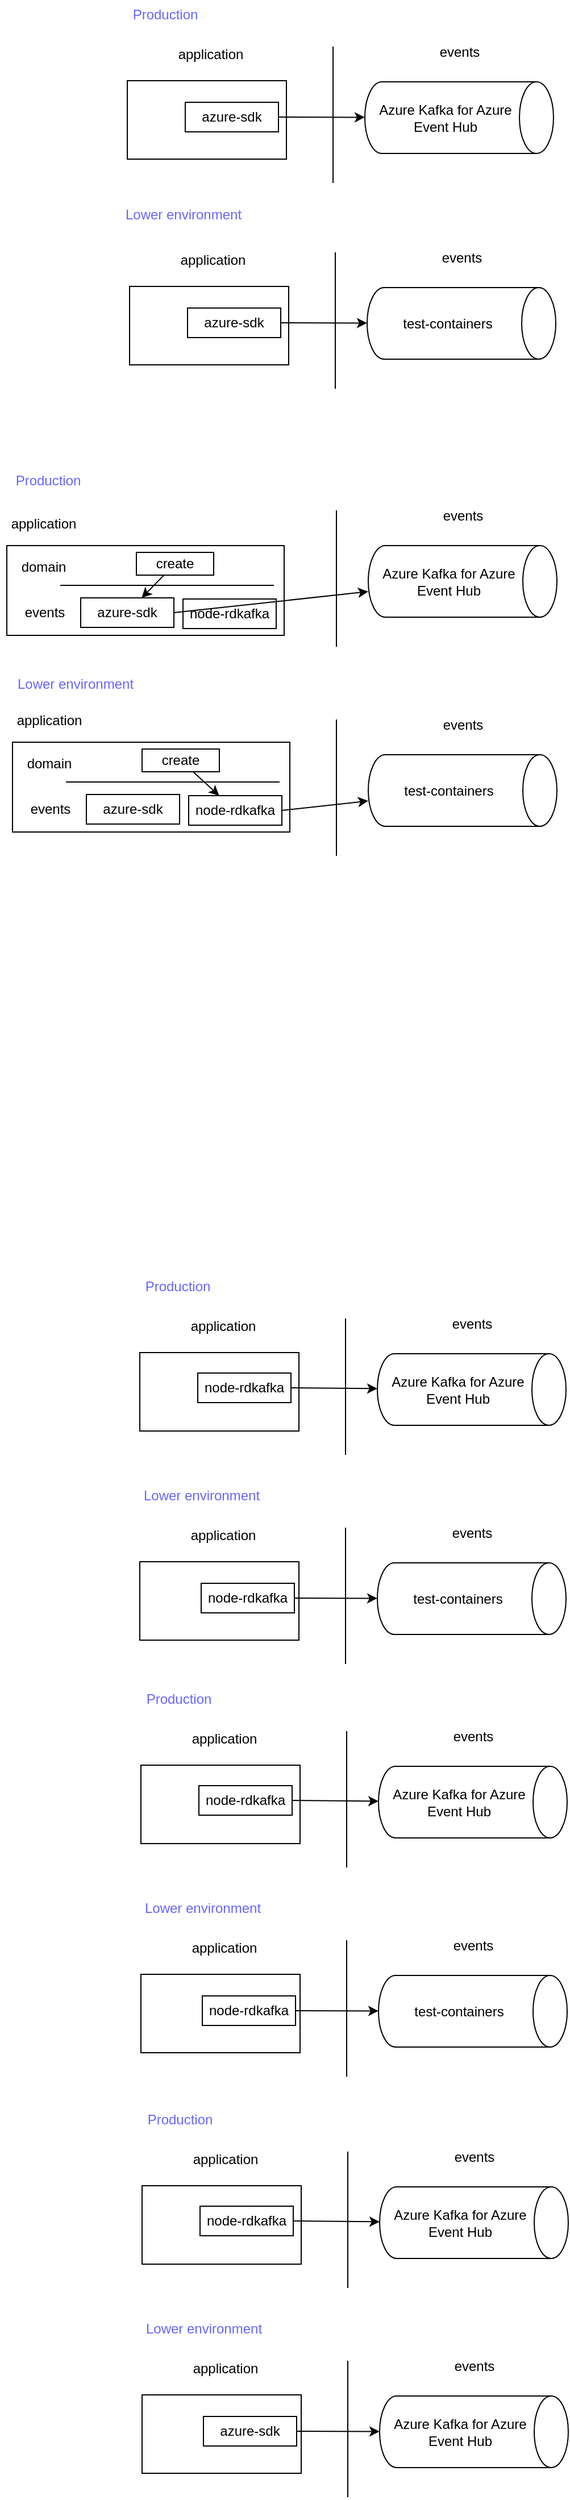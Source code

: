 <mxfile>
    <diagram id="vkEbluzZyjNM4ZRwMsi1" name="Page-1">
        <mxGraphModel dx="873" dy="712" grid="0" gridSize="10" guides="0" tooltips="1" connect="1" arrows="1" fold="1" page="1" pageScale="1" pageWidth="827" pageHeight="1169" math="0" shadow="0">
            <root>
                <mxCell id="0"/>
                <mxCell id="1" parent="0"/>
                <mxCell id="2" value="" style="rounded=0;whiteSpace=wrap;html=1;" vertex="1" parent="1">
                    <mxGeometry x="212" y="163" width="140" height="69" as="geometry"/>
                </mxCell>
                <mxCell id="4" value="" style="endArrow=none;html=1;" edge="1" parent="1">
                    <mxGeometry width="50" height="50" relative="1" as="geometry">
                        <mxPoint x="393" y="253" as="sourcePoint"/>
                        <mxPoint x="393" y="133" as="targetPoint"/>
                    </mxGeometry>
                </mxCell>
                <mxCell id="5" value="Azure Kafka for Azure&lt;br&gt;Event Hub" style="shape=cylinder3;whiteSpace=wrap;html=1;boundedLbl=1;backgroundOutline=1;size=15;direction=south;" vertex="1" parent="1">
                    <mxGeometry x="421" y="164" width="166" height="63" as="geometry"/>
                </mxCell>
                <mxCell id="8" value="application" style="text;html=1;align=center;verticalAlign=middle;resizable=0;points=[];autosize=1;strokeColor=none;fillColor=none;" vertex="1" parent="1">
                    <mxGeometry x="247" y="127" width="75" height="26" as="geometry"/>
                </mxCell>
                <mxCell id="9" value="events" style="text;html=1;align=center;verticalAlign=middle;resizable=0;points=[];autosize=1;strokeColor=none;fillColor=none;" vertex="1" parent="1">
                    <mxGeometry x="477" y="125" width="53" height="26" as="geometry"/>
                </mxCell>
                <mxCell id="15" value="Production" style="text;html=1;align=center;verticalAlign=middle;resizable=0;points=[];autosize=1;strokeColor=none;fillColor=none;fontColor=#6666FF;" vertex="1" parent="1">
                    <mxGeometry x="207" y="92" width="75" height="26" as="geometry"/>
                </mxCell>
                <mxCell id="23" value="Lower environment" style="text;html=1;align=center;verticalAlign=middle;resizable=0;points=[];autosize=1;strokeColor=none;fillColor=none;fontColor=#6666FF;" vertex="1" parent="1">
                    <mxGeometry x="201" y="268" width="120" height="26" as="geometry"/>
                </mxCell>
                <mxCell id="24" value="azure-sdk" style="whiteSpace=wrap;html=1;fontColor=#000000;" vertex="1" parent="1">
                    <mxGeometry x="263" y="182" width="82" height="26" as="geometry"/>
                </mxCell>
                <mxCell id="16" style="edgeStyle=none;html=1;fontColor=#6666FF;exitX=1;exitY=0.5;exitDx=0;exitDy=0;" edge="1" parent="1" source="24" target="5">
                    <mxGeometry relative="1" as="geometry">
                        <mxPoint x="340" y="196" as="sourcePoint"/>
                    </mxGeometry>
                </mxCell>
                <mxCell id="26" value="" style="rounded=0;whiteSpace=wrap;html=1;" vertex="1" parent="1">
                    <mxGeometry x="214" y="344" width="140" height="69" as="geometry"/>
                </mxCell>
                <mxCell id="27" value="" style="endArrow=none;html=1;" edge="1" parent="1">
                    <mxGeometry width="50" height="50" relative="1" as="geometry">
                        <mxPoint x="395" y="434" as="sourcePoint"/>
                        <mxPoint x="395" y="314" as="targetPoint"/>
                    </mxGeometry>
                </mxCell>
                <mxCell id="28" value="test-containers" style="shape=cylinder3;whiteSpace=wrap;html=1;boundedLbl=1;backgroundOutline=1;size=15;direction=south;" vertex="1" parent="1">
                    <mxGeometry x="423" y="345" width="166" height="63" as="geometry"/>
                </mxCell>
                <mxCell id="29" value="application" style="text;html=1;align=center;verticalAlign=middle;resizable=0;points=[];autosize=1;strokeColor=none;fillColor=none;" vertex="1" parent="1">
                    <mxGeometry x="249" y="308" width="75" height="26" as="geometry"/>
                </mxCell>
                <mxCell id="30" value="events" style="text;html=1;align=center;verticalAlign=middle;resizable=0;points=[];autosize=1;strokeColor=none;fillColor=none;" vertex="1" parent="1">
                    <mxGeometry x="479" y="306" width="53" height="26" as="geometry"/>
                </mxCell>
                <mxCell id="31" value="azure-sdk" style="whiteSpace=wrap;html=1;fontColor=#000000;" vertex="1" parent="1">
                    <mxGeometry x="265" y="363" width="82" height="26" as="geometry"/>
                </mxCell>
                <mxCell id="32" style="edgeStyle=none;html=1;fontColor=#6666FF;exitX=1;exitY=0.5;exitDx=0;exitDy=0;" edge="1" parent="1" source="31" target="28">
                    <mxGeometry relative="1" as="geometry">
                        <mxPoint x="342" y="377" as="sourcePoint"/>
                    </mxGeometry>
                </mxCell>
                <mxCell id="34" value="" style="endArrow=none;html=1;" edge="1" parent="1">
                    <mxGeometry width="50" height="50" relative="1" as="geometry">
                        <mxPoint x="396" y="661" as="sourcePoint"/>
                        <mxPoint x="396" y="541" as="targetPoint"/>
                    </mxGeometry>
                </mxCell>
                <mxCell id="35" value="Azure Kafka for Azure&lt;br&gt;Event Hub" style="shape=cylinder3;whiteSpace=wrap;html=1;boundedLbl=1;backgroundOutline=1;size=15;direction=south;" vertex="1" parent="1">
                    <mxGeometry x="424" y="572" width="166" height="63" as="geometry"/>
                </mxCell>
                <mxCell id="37" value="events" style="text;html=1;align=center;verticalAlign=middle;resizable=0;points=[];autosize=1;strokeColor=none;fillColor=none;" vertex="1" parent="1">
                    <mxGeometry x="480" y="533" width="53" height="26" as="geometry"/>
                </mxCell>
                <mxCell id="41" value="" style="rounded=0;whiteSpace=wrap;html=1;" vertex="1" parent="1">
                    <mxGeometry x="111" y="745" width="244" height="79" as="geometry"/>
                </mxCell>
                <mxCell id="38" value="Production" style="text;html=1;align=center;verticalAlign=middle;resizable=0;points=[];autosize=1;strokeColor=none;fillColor=none;fontColor=#6666FF;" vertex="1" parent="1">
                    <mxGeometry x="104" y="502" width="75" height="26" as="geometry"/>
                </mxCell>
                <mxCell id="42" value="" style="endArrow=none;html=1;" edge="1" parent="1">
                    <mxGeometry width="50" height="50" relative="1" as="geometry">
                        <mxPoint x="396" y="845" as="sourcePoint"/>
                        <mxPoint x="396" y="725" as="targetPoint"/>
                    </mxGeometry>
                </mxCell>
                <mxCell id="43" value="test-containers" style="shape=cylinder3;whiteSpace=wrap;html=1;boundedLbl=1;backgroundOutline=1;size=15;direction=south;" vertex="1" parent="1">
                    <mxGeometry x="424" y="756" width="166" height="63" as="geometry"/>
                </mxCell>
                <mxCell id="44" value="application" style="text;html=1;align=center;verticalAlign=middle;resizable=0;points=[];autosize=1;strokeColor=none;fillColor=none;" vertex="1" parent="1">
                    <mxGeometry x="105" y="713" width="75" height="26" as="geometry"/>
                </mxCell>
                <mxCell id="45" value="events" style="text;html=1;align=center;verticalAlign=middle;resizable=0;points=[];autosize=1;strokeColor=none;fillColor=none;" vertex="1" parent="1">
                    <mxGeometry x="480" y="717" width="53" height="26" as="geometry"/>
                </mxCell>
                <mxCell id="46" value="azure-sdk" style="whiteSpace=wrap;html=1;fontColor=#000000;" vertex="1" parent="1">
                    <mxGeometry x="176" y="791" width="82" height="26" as="geometry"/>
                </mxCell>
                <mxCell id="47" style="edgeStyle=none;html=1;fontColor=#6666FF;exitX=1;exitY=0.5;exitDx=0;exitDy=0;" edge="1" parent="1" source="49" target="43">
                    <mxGeometry relative="1" as="geometry">
                        <mxPoint x="343" y="788" as="sourcePoint"/>
                    </mxGeometry>
                </mxCell>
                <mxCell id="49" value="node-rdkafka" style="whiteSpace=wrap;html=1;fontColor=#000000;" vertex="1" parent="1">
                    <mxGeometry x="266" y="792" width="82" height="26" as="geometry"/>
                </mxCell>
                <mxCell id="50" value="Lower environment" style="text;html=1;align=center;verticalAlign=middle;resizable=0;points=[];autosize=1;strokeColor=none;fillColor=none;fontColor=#6666FF;" vertex="1" parent="1">
                    <mxGeometry x="106" y="681" width="120" height="26" as="geometry"/>
                </mxCell>
                <mxCell id="51" value="" style="rounded=0;whiteSpace=wrap;html=1;" vertex="1" parent="1">
                    <mxGeometry x="223" y="1282" width="140" height="69" as="geometry"/>
                </mxCell>
                <mxCell id="52" value="" style="endArrow=none;html=1;" edge="1" parent="1">
                    <mxGeometry width="50" height="50" relative="1" as="geometry">
                        <mxPoint x="404" y="1372" as="sourcePoint"/>
                        <mxPoint x="404" y="1252" as="targetPoint"/>
                    </mxGeometry>
                </mxCell>
                <mxCell id="53" value="Azure Kafka for Azure&lt;br&gt;Event Hub" style="shape=cylinder3;whiteSpace=wrap;html=1;boundedLbl=1;backgroundOutline=1;size=15;direction=south;" vertex="1" parent="1">
                    <mxGeometry x="432" y="1283" width="166" height="63" as="geometry"/>
                </mxCell>
                <mxCell id="54" value="application" style="text;html=1;align=center;verticalAlign=middle;resizable=0;points=[];autosize=1;strokeColor=none;fillColor=none;" vertex="1" parent="1">
                    <mxGeometry x="258" y="1246" width="75" height="26" as="geometry"/>
                </mxCell>
                <mxCell id="55" value="events" style="text;html=1;align=center;verticalAlign=middle;resizable=0;points=[];autosize=1;strokeColor=none;fillColor=none;" vertex="1" parent="1">
                    <mxGeometry x="488" y="1244" width="53" height="26" as="geometry"/>
                </mxCell>
                <mxCell id="56" value="Production" style="text;html=1;align=center;verticalAlign=middle;resizable=0;points=[];autosize=1;strokeColor=none;fillColor=none;fontColor=#6666FF;" vertex="1" parent="1">
                    <mxGeometry x="218" y="1211" width="75" height="26" as="geometry"/>
                </mxCell>
                <mxCell id="58" style="edgeStyle=none;html=1;fontColor=#6666FF;exitX=1;exitY=0.5;exitDx=0;exitDy=0;" edge="1" parent="1" source="66" target="53">
                    <mxGeometry relative="1" as="geometry">
                        <mxPoint x="359" y="1302" as="sourcePoint"/>
                    </mxGeometry>
                </mxCell>
                <mxCell id="59" value="" style="rounded=0;whiteSpace=wrap;html=1;" vertex="1" parent="1">
                    <mxGeometry x="223" y="1466" width="140" height="69" as="geometry"/>
                </mxCell>
                <mxCell id="60" value="" style="endArrow=none;html=1;" edge="1" parent="1">
                    <mxGeometry width="50" height="50" relative="1" as="geometry">
                        <mxPoint x="404" y="1556" as="sourcePoint"/>
                        <mxPoint x="404" y="1436" as="targetPoint"/>
                    </mxGeometry>
                </mxCell>
                <mxCell id="61" value="test-containers" style="shape=cylinder3;whiteSpace=wrap;html=1;boundedLbl=1;backgroundOutline=1;size=15;direction=south;" vertex="1" parent="1">
                    <mxGeometry x="432" y="1467" width="166" height="63" as="geometry"/>
                </mxCell>
                <mxCell id="62" value="application" style="text;html=1;align=center;verticalAlign=middle;resizable=0;points=[];autosize=1;strokeColor=none;fillColor=none;" vertex="1" parent="1">
                    <mxGeometry x="258" y="1430" width="75" height="26" as="geometry"/>
                </mxCell>
                <mxCell id="63" value="events" style="text;html=1;align=center;verticalAlign=middle;resizable=0;points=[];autosize=1;strokeColor=none;fillColor=none;" vertex="1" parent="1">
                    <mxGeometry x="488" y="1428" width="53" height="26" as="geometry"/>
                </mxCell>
                <mxCell id="65" style="edgeStyle=none;html=1;fontColor=#6666FF;exitX=1;exitY=0.5;exitDx=0;exitDy=0;" edge="1" parent="1" source="67" target="61">
                    <mxGeometry relative="1" as="geometry">
                        <mxPoint x="351" y="1499" as="sourcePoint"/>
                    </mxGeometry>
                </mxCell>
                <mxCell id="66" value="node-rdkafka" style="whiteSpace=wrap;html=1;fontColor=#000000;" vertex="1" parent="1">
                    <mxGeometry x="274" y="1300" width="82" height="26" as="geometry"/>
                </mxCell>
                <mxCell id="67" value="node-rdkafka" style="whiteSpace=wrap;html=1;fontColor=#000000;" vertex="1" parent="1">
                    <mxGeometry x="277" y="1485" width="82" height="26" as="geometry"/>
                </mxCell>
                <mxCell id="68" value="Lower environment" style="text;html=1;align=center;verticalAlign=middle;resizable=0;points=[];autosize=1;strokeColor=none;fillColor=none;fontColor=#6666FF;" vertex="1" parent="1">
                    <mxGeometry x="217" y="1395" width="120" height="26" as="geometry"/>
                </mxCell>
                <mxCell id="72" value="" style="endArrow=none;html=1;" edge="1" parent="1">
                    <mxGeometry width="50" height="50" relative="1" as="geometry">
                        <mxPoint x="346" y="780" as="sourcePoint"/>
                        <mxPoint x="158" y="780" as="targetPoint"/>
                    </mxGeometry>
                </mxCell>
                <mxCell id="73" value="events" style="text;html=1;align=center;verticalAlign=middle;resizable=0;points=[];autosize=1;strokeColor=none;fillColor=none;fontColor=#000000;" vertex="1" parent="1">
                    <mxGeometry x="117" y="791" width="53" height="26" as="geometry"/>
                </mxCell>
                <mxCell id="74" value="domain" style="text;html=1;align=center;verticalAlign=middle;resizable=0;points=[];autosize=1;strokeColor=none;fillColor=none;fontColor=#000000;" vertex="1" parent="1">
                    <mxGeometry x="114" y="751" width="57" height="26" as="geometry"/>
                </mxCell>
                <mxCell id="76" style="edgeStyle=none;html=1;fontColor=#000000;" edge="1" parent="1" source="75" target="49">
                    <mxGeometry relative="1" as="geometry"/>
                </mxCell>
                <mxCell id="75" value="create" style="whiteSpace=wrap;html=1;fontColor=#000000;" vertex="1" parent="1">
                    <mxGeometry x="225" y="751" width="68" height="20" as="geometry"/>
                </mxCell>
                <mxCell id="77" value="" style="rounded=0;whiteSpace=wrap;html=1;" vertex="1" parent="1">
                    <mxGeometry x="106" y="572" width="244" height="79" as="geometry"/>
                </mxCell>
                <mxCell id="78" value="application" style="text;html=1;align=center;verticalAlign=middle;resizable=0;points=[];autosize=1;strokeColor=none;fillColor=none;" vertex="1" parent="1">
                    <mxGeometry x="100" y="540" width="75" height="26" as="geometry"/>
                </mxCell>
                <mxCell id="79" value="azure-sdk" style="whiteSpace=wrap;html=1;fontColor=#000000;" vertex="1" parent="1">
                    <mxGeometry x="171" y="618" width="82" height="26" as="geometry"/>
                </mxCell>
                <mxCell id="80" value="node-rdkafka" style="whiteSpace=wrap;html=1;fontColor=#000000;" vertex="1" parent="1">
                    <mxGeometry x="261" y="619" width="82" height="26" as="geometry"/>
                </mxCell>
                <mxCell id="81" value="" style="endArrow=none;html=1;" edge="1" parent="1">
                    <mxGeometry width="50" height="50" relative="1" as="geometry">
                        <mxPoint x="341" y="607" as="sourcePoint"/>
                        <mxPoint x="153" y="607" as="targetPoint"/>
                    </mxGeometry>
                </mxCell>
                <mxCell id="82" value="events" style="text;html=1;align=center;verticalAlign=middle;resizable=0;points=[];autosize=1;strokeColor=none;fillColor=none;fontColor=#000000;" vertex="1" parent="1">
                    <mxGeometry x="112" y="618" width="53" height="26" as="geometry"/>
                </mxCell>
                <mxCell id="83" value="domain" style="text;html=1;align=center;verticalAlign=middle;resizable=0;points=[];autosize=1;strokeColor=none;fillColor=none;fontColor=#000000;" vertex="1" parent="1">
                    <mxGeometry x="109" y="578" width="57" height="26" as="geometry"/>
                </mxCell>
                <mxCell id="84" style="edgeStyle=none;html=1;fontColor=#000000;" edge="1" parent="1" source="85" target="79">
                    <mxGeometry relative="1" as="geometry"/>
                </mxCell>
                <mxCell id="85" value="create" style="whiteSpace=wrap;html=1;fontColor=#000000;" vertex="1" parent="1">
                    <mxGeometry x="220" y="578" width="68" height="20" as="geometry"/>
                </mxCell>
                <mxCell id="40" style="edgeStyle=none;html=1;fontColor=#6666FF;exitX=1;exitY=0.5;exitDx=0;exitDy=0;" edge="1" parent="1" source="79" target="35">
                    <mxGeometry relative="1" as="geometry">
                        <mxPoint x="351" y="591" as="sourcePoint"/>
                    </mxGeometry>
                </mxCell>
                <mxCell id="86" value="" style="rounded=0;whiteSpace=wrap;html=1;" vertex="1" parent="1">
                    <mxGeometry x="224" y="1645" width="140" height="69" as="geometry"/>
                </mxCell>
                <mxCell id="87" value="" style="endArrow=none;html=1;" edge="1" parent="1">
                    <mxGeometry width="50" height="50" relative="1" as="geometry">
                        <mxPoint x="405" y="1735" as="sourcePoint"/>
                        <mxPoint x="405" y="1615.0" as="targetPoint"/>
                    </mxGeometry>
                </mxCell>
                <mxCell id="88" value="Azure Kafka for Azure&lt;br&gt;Event Hub" style="shape=cylinder3;whiteSpace=wrap;html=1;boundedLbl=1;backgroundOutline=1;size=15;direction=south;" vertex="1" parent="1">
                    <mxGeometry x="433" y="1646" width="166" height="63" as="geometry"/>
                </mxCell>
                <mxCell id="89" value="application" style="text;html=1;align=center;verticalAlign=middle;resizable=0;points=[];autosize=1;strokeColor=none;fillColor=none;" vertex="1" parent="1">
                    <mxGeometry x="259" y="1609" width="75" height="26" as="geometry"/>
                </mxCell>
                <mxCell id="90" value="events" style="text;html=1;align=center;verticalAlign=middle;resizable=0;points=[];autosize=1;strokeColor=none;fillColor=none;" vertex="1" parent="1">
                    <mxGeometry x="489" y="1607" width="53" height="26" as="geometry"/>
                </mxCell>
                <mxCell id="91" value="Production" style="text;html=1;align=center;verticalAlign=middle;resizable=0;points=[];autosize=1;strokeColor=none;fillColor=none;fontColor=#6666FF;" vertex="1" parent="1">
                    <mxGeometry x="219" y="1574" width="75" height="26" as="geometry"/>
                </mxCell>
                <mxCell id="92" style="edgeStyle=none;html=1;fontColor=#6666FF;exitX=1;exitY=0.5;exitDx=0;exitDy=0;" edge="1" parent="1" source="99" target="88">
                    <mxGeometry relative="1" as="geometry">
                        <mxPoint x="360" y="1665" as="sourcePoint"/>
                    </mxGeometry>
                </mxCell>
                <mxCell id="93" value="" style="rounded=0;whiteSpace=wrap;html=1;" vertex="1" parent="1">
                    <mxGeometry x="224" y="1829" width="140" height="69" as="geometry"/>
                </mxCell>
                <mxCell id="94" value="" style="endArrow=none;html=1;" edge="1" parent="1">
                    <mxGeometry width="50" height="50" relative="1" as="geometry">
                        <mxPoint x="405" y="1919" as="sourcePoint"/>
                        <mxPoint x="405" y="1799" as="targetPoint"/>
                    </mxGeometry>
                </mxCell>
                <mxCell id="95" value="test-containers" style="shape=cylinder3;whiteSpace=wrap;html=1;boundedLbl=1;backgroundOutline=1;size=15;direction=south;" vertex="1" parent="1">
                    <mxGeometry x="433" y="1830" width="166" height="63" as="geometry"/>
                </mxCell>
                <mxCell id="96" value="application" style="text;html=1;align=center;verticalAlign=middle;resizable=0;points=[];autosize=1;strokeColor=none;fillColor=none;" vertex="1" parent="1">
                    <mxGeometry x="259" y="1793" width="75" height="26" as="geometry"/>
                </mxCell>
                <mxCell id="97" value="events" style="text;html=1;align=center;verticalAlign=middle;resizable=0;points=[];autosize=1;strokeColor=none;fillColor=none;" vertex="1" parent="1">
                    <mxGeometry x="489" y="1791" width="53" height="26" as="geometry"/>
                </mxCell>
                <mxCell id="98" style="edgeStyle=none;html=1;fontColor=#6666FF;exitX=1;exitY=0.5;exitDx=0;exitDy=0;" edge="1" parent="1" source="100" target="95">
                    <mxGeometry relative="1" as="geometry">
                        <mxPoint x="352" y="1862" as="sourcePoint"/>
                    </mxGeometry>
                </mxCell>
                <mxCell id="99" value="node-rdkafka" style="whiteSpace=wrap;html=1;fontColor=#000000;" vertex="1" parent="1">
                    <mxGeometry x="275" y="1663" width="82" height="26" as="geometry"/>
                </mxCell>
                <mxCell id="100" value="node-rdkafka" style="whiteSpace=wrap;html=1;fontColor=#000000;" vertex="1" parent="1">
                    <mxGeometry x="278" y="1848" width="82" height="26" as="geometry"/>
                </mxCell>
                <mxCell id="101" value="Lower environment" style="text;html=1;align=center;verticalAlign=middle;resizable=0;points=[];autosize=1;strokeColor=none;fillColor=none;fontColor=#6666FF;" vertex="1" parent="1">
                    <mxGeometry x="218" y="1758" width="120" height="26" as="geometry"/>
                </mxCell>
                <mxCell id="102" value="" style="rounded=0;whiteSpace=wrap;html=1;" vertex="1" parent="1">
                    <mxGeometry x="225" y="2015" width="140" height="69" as="geometry"/>
                </mxCell>
                <mxCell id="103" value="" style="endArrow=none;html=1;" edge="1" parent="1">
                    <mxGeometry width="50" height="50" relative="1" as="geometry">
                        <mxPoint x="406" y="2105" as="sourcePoint"/>
                        <mxPoint x="406" y="1985" as="targetPoint"/>
                    </mxGeometry>
                </mxCell>
                <mxCell id="104" value="Azure Kafka for Azure&lt;br&gt;Event Hub" style="shape=cylinder3;whiteSpace=wrap;html=1;boundedLbl=1;backgroundOutline=1;size=15;direction=south;" vertex="1" parent="1">
                    <mxGeometry x="434" y="2016" width="166" height="63" as="geometry"/>
                </mxCell>
                <mxCell id="105" value="application" style="text;html=1;align=center;verticalAlign=middle;resizable=0;points=[];autosize=1;strokeColor=none;fillColor=none;" vertex="1" parent="1">
                    <mxGeometry x="260" y="1979" width="75" height="26" as="geometry"/>
                </mxCell>
                <mxCell id="106" value="events" style="text;html=1;align=center;verticalAlign=middle;resizable=0;points=[];autosize=1;strokeColor=none;fillColor=none;" vertex="1" parent="1">
                    <mxGeometry x="490" y="1977" width="53" height="26" as="geometry"/>
                </mxCell>
                <mxCell id="107" value="Production" style="text;html=1;align=center;verticalAlign=middle;resizable=0;points=[];autosize=1;strokeColor=none;fillColor=none;fontColor=#6666FF;" vertex="1" parent="1">
                    <mxGeometry x="220" y="1944" width="75" height="26" as="geometry"/>
                </mxCell>
                <mxCell id="108" style="edgeStyle=none;html=1;fontColor=#6666FF;exitX=1;exitY=0.5;exitDx=0;exitDy=0;" edge="1" parent="1" source="115" target="104">
                    <mxGeometry relative="1" as="geometry">
                        <mxPoint x="361" y="2035" as="sourcePoint"/>
                    </mxGeometry>
                </mxCell>
                <mxCell id="109" value="" style="rounded=0;whiteSpace=wrap;html=1;" vertex="1" parent="1">
                    <mxGeometry x="225" y="2199" width="140" height="69" as="geometry"/>
                </mxCell>
                <mxCell id="110" value="" style="endArrow=none;html=1;" edge="1" parent="1">
                    <mxGeometry width="50" height="50" relative="1" as="geometry">
                        <mxPoint x="406" y="2289" as="sourcePoint"/>
                        <mxPoint x="406" y="2169" as="targetPoint"/>
                    </mxGeometry>
                </mxCell>
                <mxCell id="111" value="Azure Kafka for Azure&lt;br style=&quot;border-color: var(--border-color);&quot;&gt;Event Hub" style="shape=cylinder3;whiteSpace=wrap;html=1;boundedLbl=1;backgroundOutline=1;size=15;direction=south;" vertex="1" parent="1">
                    <mxGeometry x="434" y="2200" width="166" height="63" as="geometry"/>
                </mxCell>
                <mxCell id="112" value="application" style="text;html=1;align=center;verticalAlign=middle;resizable=0;points=[];autosize=1;strokeColor=none;fillColor=none;" vertex="1" parent="1">
                    <mxGeometry x="260" y="2163" width="75" height="26" as="geometry"/>
                </mxCell>
                <mxCell id="113" value="events" style="text;html=1;align=center;verticalAlign=middle;resizable=0;points=[];autosize=1;strokeColor=none;fillColor=none;" vertex="1" parent="1">
                    <mxGeometry x="490" y="2161" width="53" height="26" as="geometry"/>
                </mxCell>
                <mxCell id="114" style="edgeStyle=none;html=1;fontColor=#6666FF;exitX=1;exitY=0.5;exitDx=0;exitDy=0;" edge="1" parent="1" source="116" target="111">
                    <mxGeometry relative="1" as="geometry">
                        <mxPoint x="353" y="2232" as="sourcePoint"/>
                    </mxGeometry>
                </mxCell>
                <mxCell id="115" value="node-rdkafka" style="whiteSpace=wrap;html=1;fontColor=#000000;" vertex="1" parent="1">
                    <mxGeometry x="276" y="2033" width="82" height="26" as="geometry"/>
                </mxCell>
                <mxCell id="116" value="azure-sdk" style="whiteSpace=wrap;html=1;fontColor=#000000;" vertex="1" parent="1">
                    <mxGeometry x="279" y="2218" width="82" height="26" as="geometry"/>
                </mxCell>
                <mxCell id="117" value="Lower environment" style="text;html=1;align=center;verticalAlign=middle;resizable=0;points=[];autosize=1;strokeColor=none;fillColor=none;fontColor=#6666FF;" vertex="1" parent="1">
                    <mxGeometry x="219" y="2128" width="120" height="26" as="geometry"/>
                </mxCell>
            </root>
        </mxGraphModel>
    </diagram>
</mxfile>